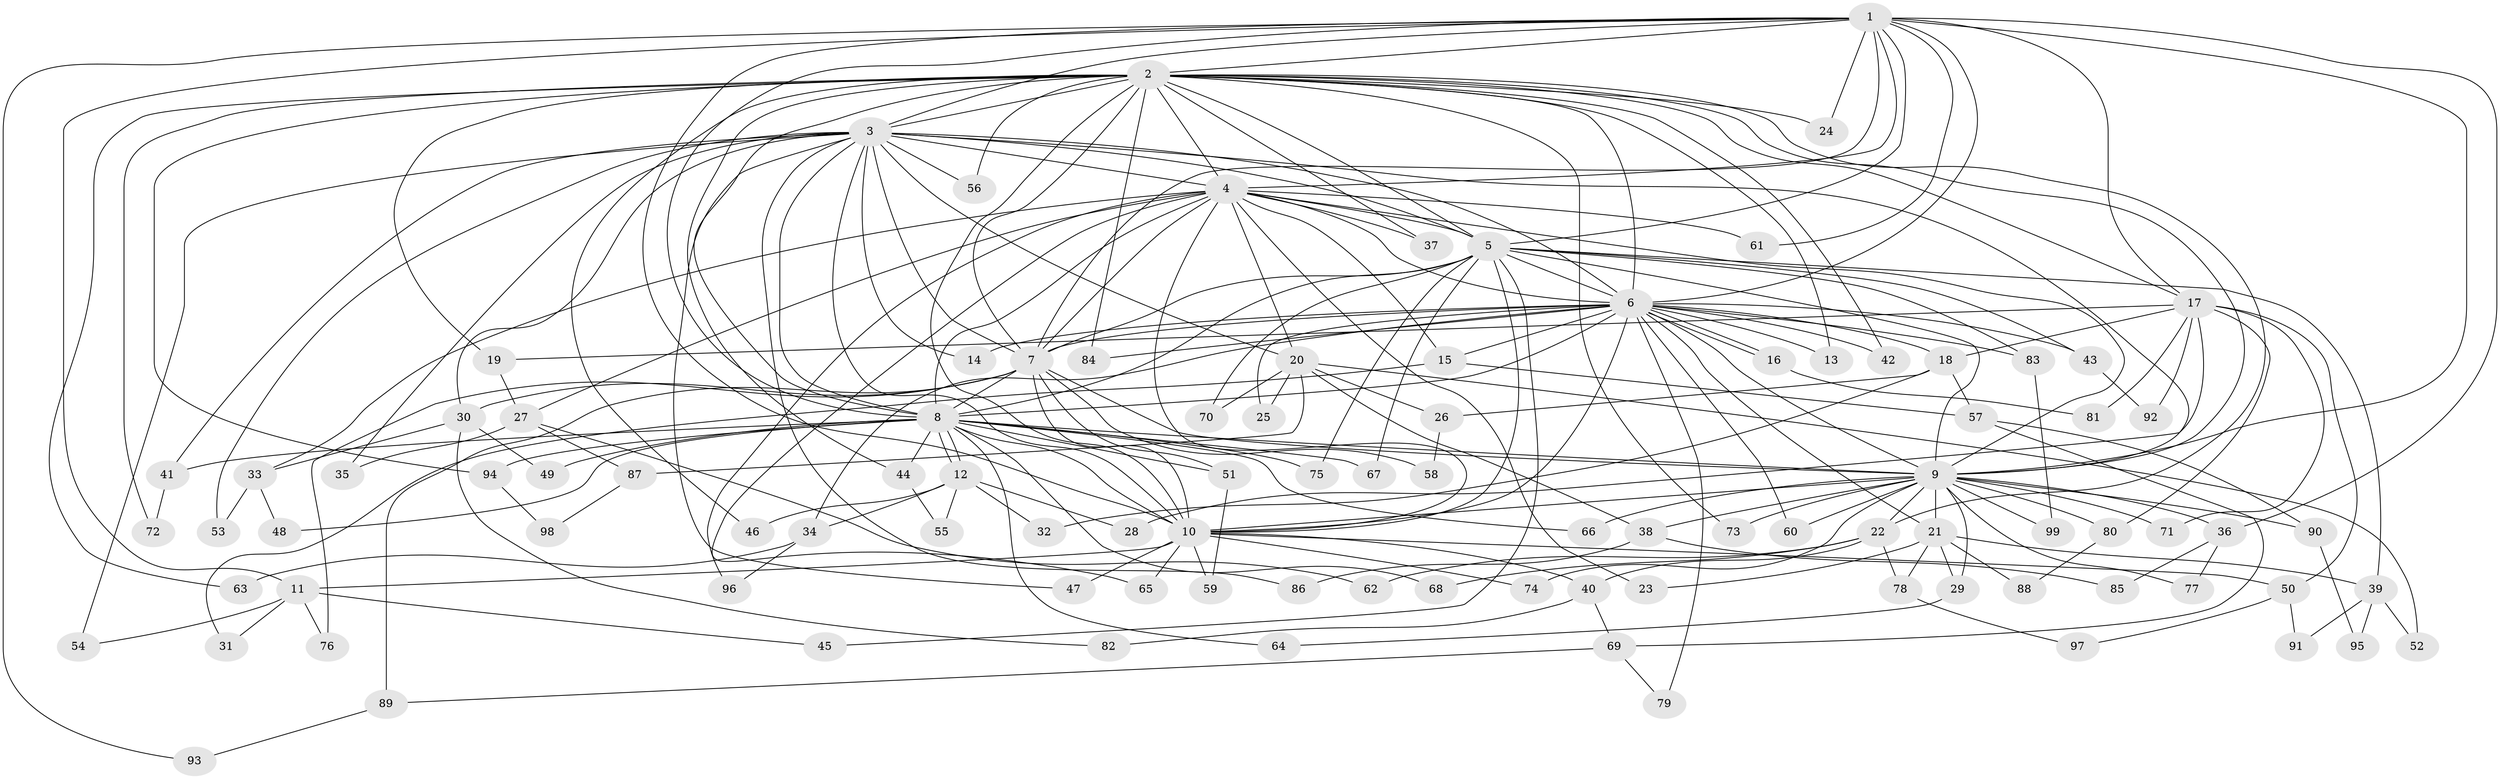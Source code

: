 // coarse degree distribution, {11: 0.04, 10: 0.02, 15: 0.02, 16: 0.06, 18: 0.02, 19: 0.02, 7: 0.04, 6: 0.04, 2: 0.44, 12: 0.02, 4: 0.06, 3: 0.12, 5: 0.08, 8: 0.02}
// Generated by graph-tools (version 1.1) at 2025/43/03/06/25 01:43:19]
// undirected, 99 vertices, 223 edges
graph export_dot {
graph [start="1"]
  node [color=gray90,style=filled];
  1;
  2;
  3;
  4;
  5;
  6;
  7;
  8;
  9;
  10;
  11;
  12;
  13;
  14;
  15;
  16;
  17;
  18;
  19;
  20;
  21;
  22;
  23;
  24;
  25;
  26;
  27;
  28;
  29;
  30;
  31;
  32;
  33;
  34;
  35;
  36;
  37;
  38;
  39;
  40;
  41;
  42;
  43;
  44;
  45;
  46;
  47;
  48;
  49;
  50;
  51;
  52;
  53;
  54;
  55;
  56;
  57;
  58;
  59;
  60;
  61;
  62;
  63;
  64;
  65;
  66;
  67;
  68;
  69;
  70;
  71;
  72;
  73;
  74;
  75;
  76;
  77;
  78;
  79;
  80;
  81;
  82;
  83;
  84;
  85;
  86;
  87;
  88;
  89;
  90;
  91;
  92;
  93;
  94;
  95;
  96;
  97;
  98;
  99;
  1 -- 2;
  1 -- 3;
  1 -- 4;
  1 -- 5;
  1 -- 6;
  1 -- 7;
  1 -- 8;
  1 -- 9;
  1 -- 10;
  1 -- 11;
  1 -- 17;
  1 -- 24;
  1 -- 36;
  1 -- 61;
  1 -- 93;
  2 -- 3;
  2 -- 4;
  2 -- 5;
  2 -- 6;
  2 -- 7;
  2 -- 8;
  2 -- 9;
  2 -- 10;
  2 -- 13;
  2 -- 17;
  2 -- 19;
  2 -- 22;
  2 -- 24;
  2 -- 37;
  2 -- 42;
  2 -- 44;
  2 -- 46;
  2 -- 56;
  2 -- 63;
  2 -- 72;
  2 -- 73;
  2 -- 84;
  2 -- 94;
  3 -- 4;
  3 -- 5;
  3 -- 6;
  3 -- 7;
  3 -- 8;
  3 -- 9;
  3 -- 10;
  3 -- 14;
  3 -- 20;
  3 -- 30;
  3 -- 35;
  3 -- 41;
  3 -- 47;
  3 -- 53;
  3 -- 54;
  3 -- 56;
  3 -- 86;
  4 -- 5;
  4 -- 6;
  4 -- 7;
  4 -- 8;
  4 -- 9;
  4 -- 10;
  4 -- 15;
  4 -- 20;
  4 -- 23;
  4 -- 27;
  4 -- 33;
  4 -- 37;
  4 -- 61;
  4 -- 65;
  4 -- 96;
  5 -- 6;
  5 -- 7;
  5 -- 8;
  5 -- 9;
  5 -- 10;
  5 -- 39;
  5 -- 43;
  5 -- 45;
  5 -- 67;
  5 -- 70;
  5 -- 75;
  5 -- 83;
  6 -- 7;
  6 -- 8;
  6 -- 9;
  6 -- 10;
  6 -- 13;
  6 -- 14;
  6 -- 15;
  6 -- 16;
  6 -- 16;
  6 -- 18;
  6 -- 21;
  6 -- 25;
  6 -- 34;
  6 -- 42;
  6 -- 43;
  6 -- 60;
  6 -- 79;
  6 -- 83;
  6 -- 84;
  7 -- 8;
  7 -- 9;
  7 -- 10;
  7 -- 30;
  7 -- 51;
  7 -- 58;
  7 -- 76;
  7 -- 89;
  8 -- 9;
  8 -- 10;
  8 -- 12;
  8 -- 12;
  8 -- 41;
  8 -- 44;
  8 -- 48;
  8 -- 49;
  8 -- 51;
  8 -- 64;
  8 -- 66;
  8 -- 67;
  8 -- 68;
  8 -- 75;
  8 -- 94;
  9 -- 10;
  9 -- 21;
  9 -- 22;
  9 -- 29;
  9 -- 36;
  9 -- 38;
  9 -- 60;
  9 -- 66;
  9 -- 71;
  9 -- 73;
  9 -- 74;
  9 -- 77;
  9 -- 80;
  9 -- 90;
  9 -- 99;
  10 -- 11;
  10 -- 40;
  10 -- 47;
  10 -- 50;
  10 -- 59;
  10 -- 65;
  10 -- 74;
  11 -- 31;
  11 -- 45;
  11 -- 54;
  11 -- 76;
  12 -- 28;
  12 -- 32;
  12 -- 34;
  12 -- 46;
  12 -- 55;
  15 -- 31;
  15 -- 57;
  16 -- 81;
  17 -- 18;
  17 -- 19;
  17 -- 28;
  17 -- 50;
  17 -- 71;
  17 -- 80;
  17 -- 81;
  17 -- 92;
  18 -- 26;
  18 -- 32;
  18 -- 57;
  19 -- 27;
  20 -- 25;
  20 -- 26;
  20 -- 38;
  20 -- 52;
  20 -- 70;
  20 -- 87;
  21 -- 23;
  21 -- 29;
  21 -- 39;
  21 -- 78;
  21 -- 88;
  22 -- 40;
  22 -- 62;
  22 -- 68;
  22 -- 78;
  26 -- 58;
  27 -- 35;
  27 -- 62;
  27 -- 87;
  29 -- 64;
  30 -- 33;
  30 -- 49;
  30 -- 82;
  33 -- 48;
  33 -- 53;
  34 -- 63;
  34 -- 96;
  36 -- 77;
  36 -- 85;
  38 -- 85;
  38 -- 86;
  39 -- 52;
  39 -- 91;
  39 -- 95;
  40 -- 69;
  40 -- 82;
  41 -- 72;
  43 -- 92;
  44 -- 55;
  50 -- 91;
  50 -- 97;
  51 -- 59;
  57 -- 69;
  57 -- 90;
  69 -- 79;
  69 -- 89;
  78 -- 97;
  80 -- 88;
  83 -- 99;
  87 -- 98;
  89 -- 93;
  90 -- 95;
  94 -- 98;
}
